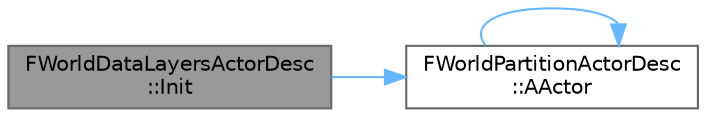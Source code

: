 digraph "FWorldDataLayersActorDesc::Init"
{
 // INTERACTIVE_SVG=YES
 // LATEX_PDF_SIZE
  bgcolor="transparent";
  edge [fontname=Helvetica,fontsize=10,labelfontname=Helvetica,labelfontsize=10];
  node [fontname=Helvetica,fontsize=10,shape=box,height=0.2,width=0.4];
  rankdir="LR";
  Node1 [id="Node000001",label="FWorldDataLayersActorDesc\l::Init",height=0.2,width=0.4,color="gray40", fillcolor="grey60", style="filled", fontcolor="black",tooltip=" "];
  Node1 -> Node2 [id="edge1_Node000001_Node000002",color="steelblue1",style="solid",tooltip=" "];
  Node2 [id="Node000002",label="FWorldPartitionActorDesc\l::AActor",height=0.2,width=0.4,color="grey40", fillcolor="white", style="filled",URL="$da/d0e/classFWorldPartitionActorDesc.html#a141ade871e571e4b28753fc9c832c7c8",tooltip=" "];
  Node2 -> Node2 [id="edge2_Node000002_Node000002",color="steelblue1",style="solid",tooltip=" "];
}
